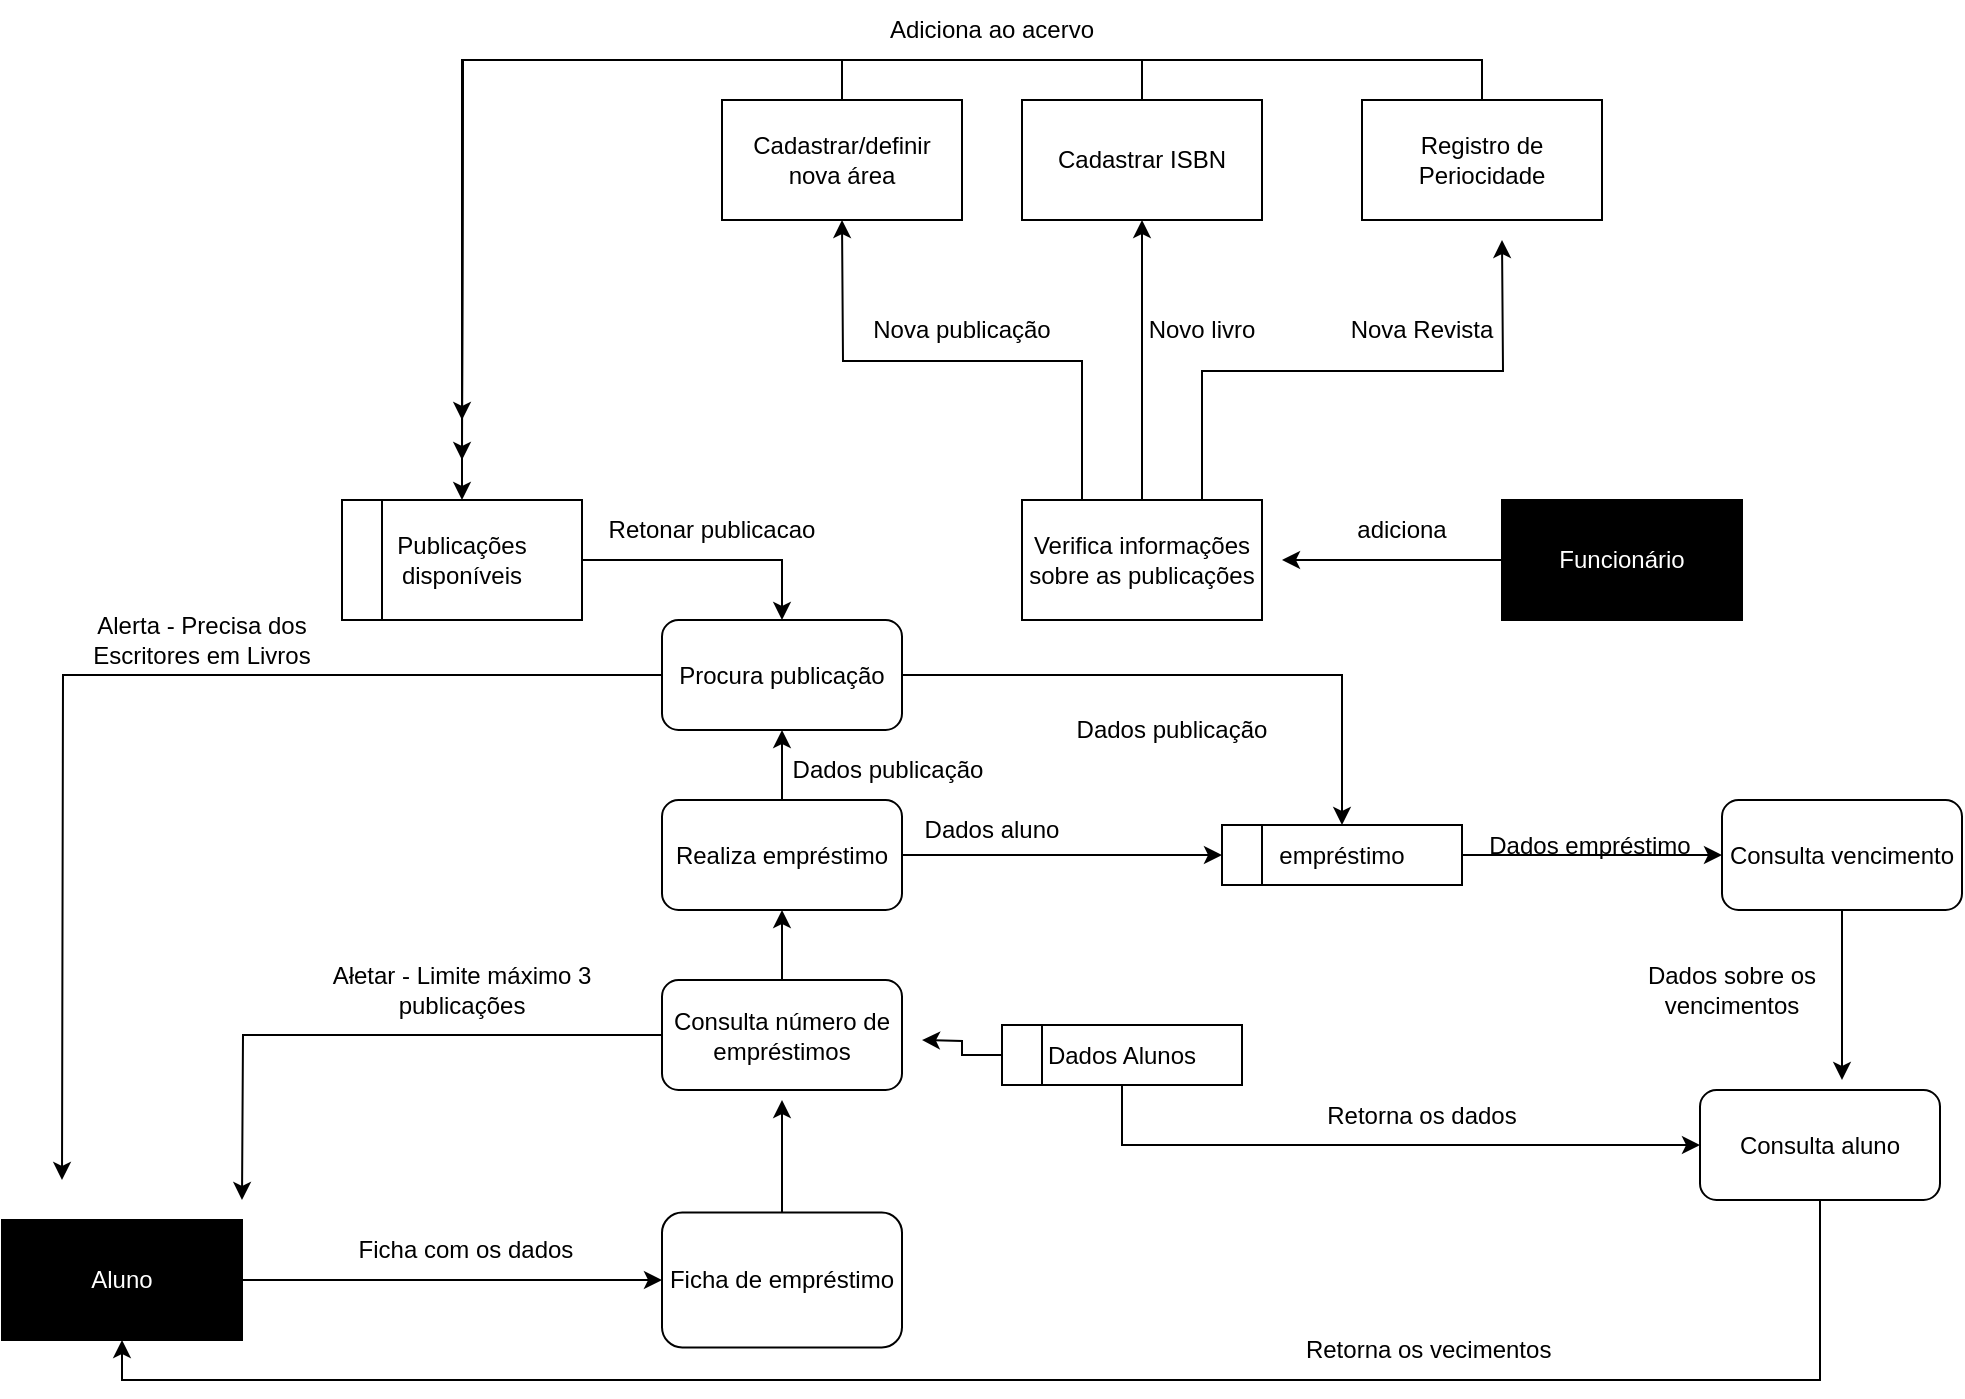 <mxfile version="15.8.9" type="github">
  <diagram name="Page-1" id="58cdce13-f638-feb5-8d6f-7d28b1aa9fa0">
    <mxGraphModel dx="960" dy="544" grid="1" gridSize="10" guides="1" tooltips="1" connect="1" arrows="1" fold="1" page="1" pageScale="1" pageWidth="1100" pageHeight="850" background="none" math="0" shadow="0">
      <root>
        <mxCell id="0" />
        <mxCell id="1" parent="0" />
        <mxCell id="rM-iOIiQBEEEB7KfZRmV-2" style="edgeStyle=orthogonalEdgeStyle;rounded=0;orthogonalLoop=1;jettySize=auto;html=1;entryX=0;entryY=0.5;entryDx=0;entryDy=0;" parent="1" source="rM-iOIiQBEEEB7KfZRmV-1" target="rM-iOIiQBEEEB7KfZRmV-3" edge="1">
          <mxGeometry relative="1" as="geometry">
            <mxPoint x="350" y="1000" as="targetPoint" />
          </mxGeometry>
        </mxCell>
        <mxCell id="rM-iOIiQBEEEB7KfZRmV-1" value="Aluno" style="rounded=0;whiteSpace=wrap;html=1;fillColor=#000000;fontColor=#FFFFFF;" parent="1" vertex="1">
          <mxGeometry x="100" y="1230" width="120" height="60" as="geometry" />
        </mxCell>
        <mxCell id="CKHfIe7AYD2gNtDWIOFH-4" style="edgeStyle=orthogonalEdgeStyle;rounded=0;orthogonalLoop=1;jettySize=auto;html=1;" edge="1" parent="1" source="rM-iOIiQBEEEB7KfZRmV-3">
          <mxGeometry relative="1" as="geometry">
            <mxPoint x="490" y="1170.0" as="targetPoint" />
          </mxGeometry>
        </mxCell>
        <mxCell id="rM-iOIiQBEEEB7KfZRmV-3" value="Ficha de empréstimo" style="rounded=1;whiteSpace=wrap;html=1;" parent="1" vertex="1">
          <mxGeometry x="430" y="1226.25" width="120" height="67.5" as="geometry" />
        </mxCell>
        <mxCell id="rM-iOIiQBEEEB7KfZRmV-5" value="Ficha com os dados" style="text;html=1;strokeColor=none;fillColor=none;align=center;verticalAlign=middle;whiteSpace=wrap;rounded=0;" parent="1" vertex="1">
          <mxGeometry x="262" y="1235" width="140" height="20" as="geometry" />
        </mxCell>
        <mxCell id="rM-iOIiQBEEEB7KfZRmV-15" style="edgeStyle=orthogonalEdgeStyle;rounded=0;orthogonalLoop=1;jettySize=auto;html=1;exitX=0;exitY=0.5;exitDx=0;exitDy=0;fontColor=#000000;" parent="1" source="CKHfIe7AYD2gNtDWIOFH-24" edge="1">
          <mxGeometry relative="1" as="geometry">
            <mxPoint x="130" y="1210" as="targetPoint" />
          </mxGeometry>
        </mxCell>
        <mxCell id="CKHfIe7AYD2gNtDWIOFH-30" style="edgeStyle=orthogonalEdgeStyle;rounded=0;orthogonalLoop=1;jettySize=auto;html=1;entryX=0.5;entryY=0;entryDx=0;entryDy=0;endArrow=classic;endFill=1;" edge="1" parent="1" source="rM-iOIiQBEEEB7KfZRmV-7" target="CKHfIe7AYD2gNtDWIOFH-24">
          <mxGeometry relative="1" as="geometry" />
        </mxCell>
        <mxCell id="rM-iOIiQBEEEB7KfZRmV-7" value="Publicações disponíveis" style="rounded=0;whiteSpace=wrap;html=1;fontColor=#000000;fillColor=#FFFFFF;" parent="1" vertex="1">
          <mxGeometry x="270" y="870" width="120" height="60" as="geometry" />
        </mxCell>
        <mxCell id="RJDZCqAeNgO9E9qy_P9N-1" style="edgeStyle=orthogonalEdgeStyle;rounded=0;orthogonalLoop=1;jettySize=auto;html=1;" parent="1" source="rM-iOIiQBEEEB7KfZRmV-8" edge="1">
          <mxGeometry relative="1" as="geometry">
            <mxPoint x="740" y="900" as="targetPoint" />
          </mxGeometry>
        </mxCell>
        <mxCell id="rM-iOIiQBEEEB7KfZRmV-8" value="Funcionário" style="rounded=0;whiteSpace=wrap;html=1;fillColor=#000000;fontColor=#FFFFFF;" parent="1" vertex="1">
          <mxGeometry x="850" y="870" width="120" height="60" as="geometry" />
        </mxCell>
        <mxCell id="rM-iOIiQBEEEB7KfZRmV-11" value="Ałetar - Limite máximo 3 publicações" style="text;html=1;strokeColor=none;fillColor=none;align=center;verticalAlign=middle;whiteSpace=wrap;rounded=0;" parent="1" vertex="1">
          <mxGeometry x="260" y="1100" width="140" height="30" as="geometry" />
        </mxCell>
        <mxCell id="rM-iOIiQBEEEB7KfZRmV-16" value="Alerta - Precisa dos Escritores em Livros" style="text;html=1;strokeColor=none;fillColor=none;align=center;verticalAlign=middle;whiteSpace=wrap;rounded=0;" parent="1" vertex="1">
          <mxGeometry x="130" y="930" width="140" height="20" as="geometry" />
        </mxCell>
        <mxCell id="RJDZCqAeNgO9E9qy_P9N-8" style="edgeStyle=orthogonalEdgeStyle;rounded=0;orthogonalLoop=1;jettySize=auto;html=1;exitX=0.25;exitY=0;exitDx=0;exitDy=0;" parent="1" source="RJDZCqAeNgO9E9qy_P9N-2" edge="1">
          <mxGeometry relative="1" as="geometry">
            <mxPoint x="520" y="730" as="targetPoint" />
          </mxGeometry>
        </mxCell>
        <mxCell id="RJDZCqAeNgO9E9qy_P9N-10" style="edgeStyle=orthogonalEdgeStyle;rounded=0;orthogonalLoop=1;jettySize=auto;html=1;exitX=0.5;exitY=0;exitDx=0;exitDy=0;" parent="1" source="RJDZCqAeNgO9E9qy_P9N-2" edge="1">
          <mxGeometry relative="1" as="geometry">
            <mxPoint x="670" y="730" as="targetPoint" />
          </mxGeometry>
        </mxCell>
        <mxCell id="RJDZCqAeNgO9E9qy_P9N-12" style="edgeStyle=orthogonalEdgeStyle;rounded=0;orthogonalLoop=1;jettySize=auto;html=1;exitX=0.75;exitY=0;exitDx=0;exitDy=0;" parent="1" source="RJDZCqAeNgO9E9qy_P9N-2" edge="1">
          <mxGeometry relative="1" as="geometry">
            <mxPoint x="850" y="740" as="targetPoint" />
          </mxGeometry>
        </mxCell>
        <mxCell id="RJDZCqAeNgO9E9qy_P9N-2" value="Verifica informações sobre as publicações" style="rounded=0;whiteSpace=wrap;html=1;fontColor=#000000;fillColor=#FFFFFF;" parent="1" vertex="1">
          <mxGeometry x="610" y="870" width="120" height="60" as="geometry" />
        </mxCell>
        <mxCell id="RJDZCqAeNgO9E9qy_P9N-5" value="adiciona" style="text;html=1;strokeColor=none;fillColor=none;align=center;verticalAlign=middle;whiteSpace=wrap;rounded=0;" parent="1" vertex="1">
          <mxGeometry x="770" y="870" width="60" height="30" as="geometry" />
        </mxCell>
        <mxCell id="RJDZCqAeNgO9E9qy_P9N-19" style="edgeStyle=orthogonalEdgeStyle;rounded=0;orthogonalLoop=1;jettySize=auto;html=1;exitX=0.5;exitY=0;exitDx=0;exitDy=0;entryX=0.5;entryY=0;entryDx=0;entryDy=0;" parent="1" source="RJDZCqAeNgO9E9qy_P9N-7" target="rM-iOIiQBEEEB7KfZRmV-7" edge="1">
          <mxGeometry relative="1" as="geometry">
            <mxPoint x="330" y="630" as="targetPoint" />
          </mxGeometry>
        </mxCell>
        <mxCell id="RJDZCqAeNgO9E9qy_P9N-7" value="Cadastrar/definir nova área" style="rounded=0;whiteSpace=wrap;html=1;fontColor=#000000;fillColor=#FFFFFF;" parent="1" vertex="1">
          <mxGeometry x="460" y="670" width="120" height="60" as="geometry" />
        </mxCell>
        <mxCell id="RJDZCqAeNgO9E9qy_P9N-9" value="Nova publicação" style="text;html=1;strokeColor=none;fillColor=none;align=center;verticalAlign=middle;whiteSpace=wrap;rounded=0;" parent="1" vertex="1">
          <mxGeometry x="520" y="770" width="120" height="30" as="geometry" />
        </mxCell>
        <mxCell id="RJDZCqAeNgO9E9qy_P9N-11" value="Novo livro" style="text;html=1;strokeColor=none;fillColor=none;align=center;verticalAlign=middle;whiteSpace=wrap;rounded=0;" parent="1" vertex="1">
          <mxGeometry x="640" y="770" width="120" height="30" as="geometry" />
        </mxCell>
        <mxCell id="RJDZCqAeNgO9E9qy_P9N-13" value="Nova Revista" style="text;html=1;strokeColor=none;fillColor=none;align=center;verticalAlign=middle;whiteSpace=wrap;rounded=0;" parent="1" vertex="1">
          <mxGeometry x="760" y="770" width="100" height="30" as="geometry" />
        </mxCell>
        <mxCell id="RJDZCqAeNgO9E9qy_P9N-17" style="edgeStyle=orthogonalEdgeStyle;rounded=0;orthogonalLoop=1;jettySize=auto;html=1;exitX=0.5;exitY=0;exitDx=0;exitDy=0;" parent="1" source="RJDZCqAeNgO9E9qy_P9N-14" edge="1">
          <mxGeometry relative="1" as="geometry">
            <mxPoint x="330" y="850" as="targetPoint" />
          </mxGeometry>
        </mxCell>
        <mxCell id="RJDZCqAeNgO9E9qy_P9N-14" value="Cadastrar ISBN" style="rounded=0;whiteSpace=wrap;html=1;fontColor=#000000;fillColor=#FFFFFF;" parent="1" vertex="1">
          <mxGeometry x="610" y="670" width="120" height="60" as="geometry" />
        </mxCell>
        <mxCell id="RJDZCqAeNgO9E9qy_P9N-18" style="edgeStyle=orthogonalEdgeStyle;rounded=0;orthogonalLoop=1;jettySize=auto;html=1;exitX=0.5;exitY=0;exitDx=0;exitDy=0;" parent="1" source="RJDZCqAeNgO9E9qy_P9N-15" edge="1">
          <mxGeometry relative="1" as="geometry">
            <mxPoint x="330" y="830" as="targetPoint" />
          </mxGeometry>
        </mxCell>
        <mxCell id="RJDZCqAeNgO9E9qy_P9N-15" value="Registro de Periocidade" style="rounded=0;whiteSpace=wrap;html=1;fontColor=#000000;fillColor=#FFFFFF;" parent="1" vertex="1">
          <mxGeometry x="780" y="670" width="120" height="60" as="geometry" />
        </mxCell>
        <mxCell id="RJDZCqAeNgO9E9qy_P9N-20" value="Adiciona ao acervo" style="text;html=1;strokeColor=none;fillColor=none;align=center;verticalAlign=middle;whiteSpace=wrap;rounded=0;" parent="1" vertex="1">
          <mxGeometry x="510" y="620" width="170" height="30" as="geometry" />
        </mxCell>
        <mxCell id="CKHfIe7AYD2gNtDWIOFH-2" value="" style="endArrow=none;html=1;rounded=0;" edge="1" parent="1">
          <mxGeometry width="50" height="50" relative="1" as="geometry">
            <mxPoint x="290" y="930" as="sourcePoint" />
            <mxPoint x="290" y="870" as="targetPoint" />
          </mxGeometry>
        </mxCell>
        <mxCell id="CKHfIe7AYD2gNtDWIOFH-5" style="edgeStyle=orthogonalEdgeStyle;rounded=0;orthogonalLoop=1;jettySize=auto;html=1;" edge="1" parent="1" source="CKHfIe7AYD2gNtDWIOFH-3">
          <mxGeometry relative="1" as="geometry">
            <mxPoint x="220" y="1220" as="targetPoint" />
          </mxGeometry>
        </mxCell>
        <mxCell id="CKHfIe7AYD2gNtDWIOFH-14" value="" style="edgeStyle=orthogonalEdgeStyle;rounded=0;orthogonalLoop=1;jettySize=auto;html=1;" edge="1" parent="1" source="CKHfIe7AYD2gNtDWIOFH-3" target="CKHfIe7AYD2gNtDWIOFH-13">
          <mxGeometry relative="1" as="geometry" />
        </mxCell>
        <mxCell id="CKHfIe7AYD2gNtDWIOFH-3" value="Consulta número de empréstimos" style="rounded=1;whiteSpace=wrap;html=1;" vertex="1" parent="1">
          <mxGeometry x="430" y="1110" width="120" height="55" as="geometry" />
        </mxCell>
        <mxCell id="CKHfIe7AYD2gNtDWIOFH-9" style="edgeStyle=orthogonalEdgeStyle;rounded=0;orthogonalLoop=1;jettySize=auto;html=1;" edge="1" parent="1" source="CKHfIe7AYD2gNtDWIOFH-7">
          <mxGeometry relative="1" as="geometry">
            <mxPoint x="560" y="1140.0" as="targetPoint" />
          </mxGeometry>
        </mxCell>
        <mxCell id="CKHfIe7AYD2gNtDWIOFH-47" style="edgeStyle=orthogonalEdgeStyle;rounded=0;orthogonalLoop=1;jettySize=auto;html=1;entryX=0;entryY=0.5;entryDx=0;entryDy=0;endArrow=classic;endFill=1;" edge="1" parent="1" source="CKHfIe7AYD2gNtDWIOFH-7" target="CKHfIe7AYD2gNtDWIOFH-43">
          <mxGeometry relative="1" as="geometry">
            <Array as="points">
              <mxPoint x="660" y="1192" />
            </Array>
          </mxGeometry>
        </mxCell>
        <mxCell id="CKHfIe7AYD2gNtDWIOFH-7" value="Dados Alunos" style="rounded=0;whiteSpace=wrap;html=1;fontColor=#000000;fillColor=#FFFFFF;" vertex="1" parent="1">
          <mxGeometry x="600" y="1132.5" width="120" height="30" as="geometry" />
        </mxCell>
        <mxCell id="CKHfIe7AYD2gNtDWIOFH-8" value="" style="endArrow=none;html=1;rounded=0;" edge="1" parent="1">
          <mxGeometry width="50" height="50" relative="1" as="geometry">
            <mxPoint x="620" y="1162.5" as="sourcePoint" />
            <mxPoint x="620" y="1132.5" as="targetPoint" />
          </mxGeometry>
        </mxCell>
        <mxCell id="CKHfIe7AYD2gNtDWIOFH-21" value="" style="edgeStyle=orthogonalEdgeStyle;rounded=0;orthogonalLoop=1;jettySize=auto;html=1;" edge="1" parent="1" source="CKHfIe7AYD2gNtDWIOFH-13" target="CKHfIe7AYD2gNtDWIOFH-19">
          <mxGeometry relative="1" as="geometry" />
        </mxCell>
        <mxCell id="CKHfIe7AYD2gNtDWIOFH-25" value="" style="edgeStyle=orthogonalEdgeStyle;rounded=0;orthogonalLoop=1;jettySize=auto;html=1;" edge="1" parent="1" source="CKHfIe7AYD2gNtDWIOFH-13" target="CKHfIe7AYD2gNtDWIOFH-24">
          <mxGeometry relative="1" as="geometry" />
        </mxCell>
        <mxCell id="CKHfIe7AYD2gNtDWIOFH-13" value="Realiza empréstimo" style="rounded=1;whiteSpace=wrap;html=1;" vertex="1" parent="1">
          <mxGeometry x="430" y="1020" width="120" height="55" as="geometry" />
        </mxCell>
        <mxCell id="CKHfIe7AYD2gNtDWIOFH-40" style="edgeStyle=orthogonalEdgeStyle;rounded=0;orthogonalLoop=1;jettySize=auto;html=1;endArrow=classic;endFill=1;entryX=0;entryY=0.5;entryDx=0;entryDy=0;" edge="1" parent="1" source="CKHfIe7AYD2gNtDWIOFH-19" target="CKHfIe7AYD2gNtDWIOFH-39">
          <mxGeometry relative="1" as="geometry">
            <mxPoint x="900" y="1047.5" as="targetPoint" />
          </mxGeometry>
        </mxCell>
        <mxCell id="CKHfIe7AYD2gNtDWIOFH-19" value="empréstimo" style="rounded=0;whiteSpace=wrap;html=1;fontColor=#000000;fillColor=#FFFFFF;" vertex="1" parent="1">
          <mxGeometry x="710" y="1032.5" width="120" height="30" as="geometry" />
        </mxCell>
        <mxCell id="CKHfIe7AYD2gNtDWIOFH-20" value="" style="endArrow=none;html=1;rounded=0;" edge="1" parent="1">
          <mxGeometry width="50" height="50" relative="1" as="geometry">
            <mxPoint x="730" y="1062.5" as="sourcePoint" />
            <mxPoint x="730" y="1032.5" as="targetPoint" />
          </mxGeometry>
        </mxCell>
        <mxCell id="CKHfIe7AYD2gNtDWIOFH-23" value="Dados aluno" style="text;html=1;strokeColor=none;fillColor=none;align=center;verticalAlign=middle;whiteSpace=wrap;rounded=0;" vertex="1" parent="1">
          <mxGeometry x="540" y="1020" width="110" height="30" as="geometry" />
        </mxCell>
        <mxCell id="CKHfIe7AYD2gNtDWIOFH-32" style="edgeStyle=orthogonalEdgeStyle;rounded=0;orthogonalLoop=1;jettySize=auto;html=1;exitX=1;exitY=0.5;exitDx=0;exitDy=0;endArrow=classic;endFill=1;" edge="1" parent="1" source="CKHfIe7AYD2gNtDWIOFH-24" target="CKHfIe7AYD2gNtDWIOFH-19">
          <mxGeometry relative="1" as="geometry" />
        </mxCell>
        <mxCell id="CKHfIe7AYD2gNtDWIOFH-24" value="Procura publicação" style="rounded=1;whiteSpace=wrap;html=1;" vertex="1" parent="1">
          <mxGeometry x="430" y="930" width="120" height="55" as="geometry" />
        </mxCell>
        <mxCell id="CKHfIe7AYD2gNtDWIOFH-26" value="Dados publicação" style="text;html=1;strokeColor=none;fillColor=none;align=center;verticalAlign=middle;whiteSpace=wrap;rounded=0;" vertex="1" parent="1">
          <mxGeometry x="488" y="990" width="110" height="30" as="geometry" />
        </mxCell>
        <mxCell id="CKHfIe7AYD2gNtDWIOFH-31" value="Retonar publicacao" style="text;html=1;strokeColor=none;fillColor=none;align=center;verticalAlign=middle;whiteSpace=wrap;rounded=0;" vertex="1" parent="1">
          <mxGeometry x="400" y="870" width="110" height="30" as="geometry" />
        </mxCell>
        <mxCell id="CKHfIe7AYD2gNtDWIOFH-33" value="Dados publicação" style="text;html=1;strokeColor=none;fillColor=none;align=center;verticalAlign=middle;whiteSpace=wrap;rounded=0;" vertex="1" parent="1">
          <mxGeometry x="630" y="970" width="110" height="30" as="geometry" />
        </mxCell>
        <mxCell id="CKHfIe7AYD2gNtDWIOFH-38" value="Dados empréstimo" style="text;html=1;strokeColor=none;fillColor=none;align=center;verticalAlign=middle;whiteSpace=wrap;rounded=0;" vertex="1" parent="1">
          <mxGeometry x="839" y="1027.5" width="110" height="30" as="geometry" />
        </mxCell>
        <mxCell id="CKHfIe7AYD2gNtDWIOFH-50" style="edgeStyle=orthogonalEdgeStyle;rounded=0;orthogonalLoop=1;jettySize=auto;html=1;endArrow=classic;endFill=1;" edge="1" parent="1" source="CKHfIe7AYD2gNtDWIOFH-39">
          <mxGeometry relative="1" as="geometry">
            <mxPoint x="1020" y="1160.0" as="targetPoint" />
          </mxGeometry>
        </mxCell>
        <mxCell id="CKHfIe7AYD2gNtDWIOFH-39" value="Consulta vencimento" style="rounded=1;whiteSpace=wrap;html=1;" vertex="1" parent="1">
          <mxGeometry x="960" y="1020" width="120" height="55" as="geometry" />
        </mxCell>
        <mxCell id="CKHfIe7AYD2gNtDWIOFH-51" style="edgeStyle=orthogonalEdgeStyle;rounded=0;orthogonalLoop=1;jettySize=auto;html=1;entryX=0.5;entryY=1;entryDx=0;entryDy=0;endArrow=classic;endFill=1;" edge="1" parent="1" source="CKHfIe7AYD2gNtDWIOFH-43" target="rM-iOIiQBEEEB7KfZRmV-1">
          <mxGeometry relative="1" as="geometry">
            <Array as="points">
              <mxPoint x="1009" y="1310" />
              <mxPoint x="160" y="1310" />
            </Array>
          </mxGeometry>
        </mxCell>
        <mxCell id="CKHfIe7AYD2gNtDWIOFH-43" value="Consulta aluno" style="rounded=1;whiteSpace=wrap;html=1;" vertex="1" parent="1">
          <mxGeometry x="949" y="1165" width="120" height="55" as="geometry" />
        </mxCell>
        <mxCell id="CKHfIe7AYD2gNtDWIOFH-49" value="Retorna os dados" style="text;html=1;strokeColor=none;fillColor=none;align=center;verticalAlign=middle;whiteSpace=wrap;rounded=0;" vertex="1" parent="1">
          <mxGeometry x="750" y="1162.5" width="120" height="30" as="geometry" />
        </mxCell>
        <mxCell id="CKHfIe7AYD2gNtDWIOFH-52" value="Retorna os vecimentos&amp;nbsp;" style="text;html=1;strokeColor=none;fillColor=none;align=center;verticalAlign=middle;whiteSpace=wrap;rounded=0;" vertex="1" parent="1">
          <mxGeometry x="720" y="1280" width="190" height="30" as="geometry" />
        </mxCell>
        <mxCell id="CKHfIe7AYD2gNtDWIOFH-53" value="Dados sobre os vencimentos" style="text;html=1;strokeColor=none;fillColor=none;align=center;verticalAlign=middle;whiteSpace=wrap;rounded=0;" vertex="1" parent="1">
          <mxGeometry x="910" y="1100" width="110" height="30" as="geometry" />
        </mxCell>
      </root>
    </mxGraphModel>
  </diagram>
</mxfile>
